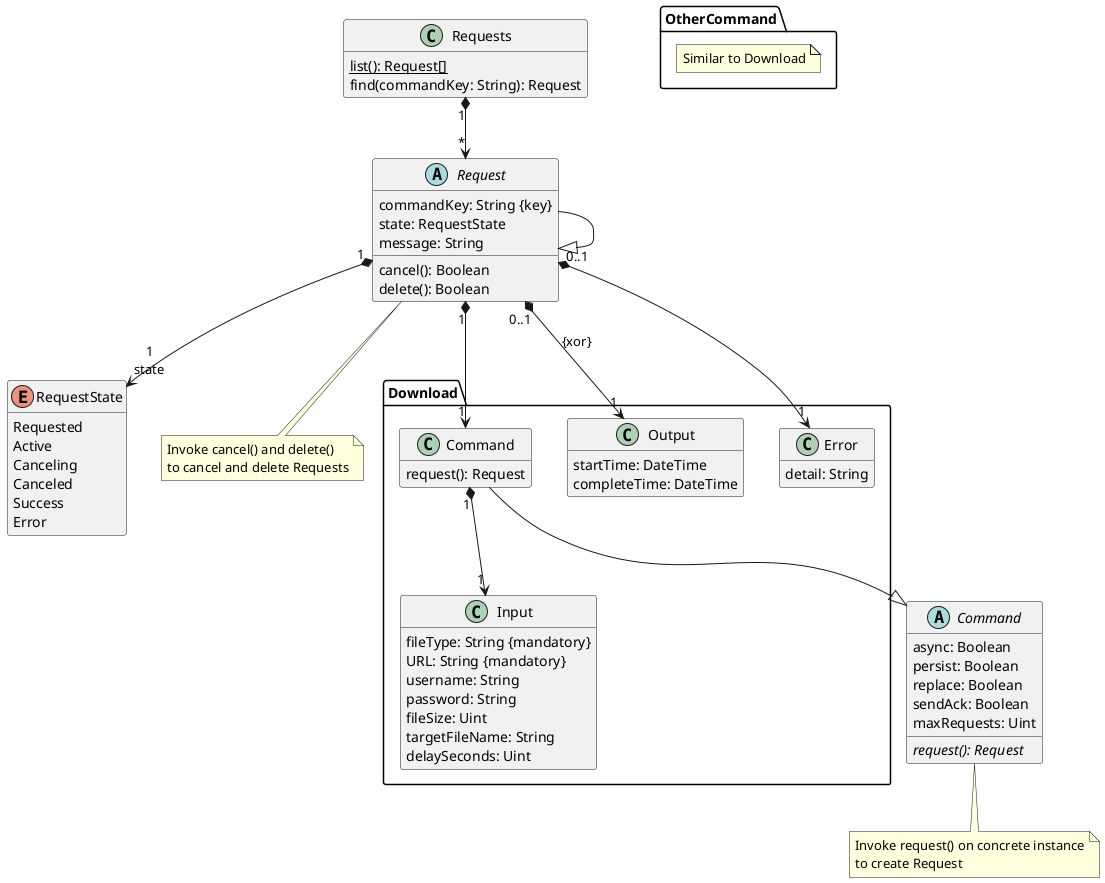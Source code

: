 @startuml

' UML for Command and Request objects

' aggregation: whole   o--  part (part poss shared; poss diff lifetimes)
' composition: whole   *--  part (part owned; same lifetimes)
' extension:   derived --|> base (or right to left)

' number of hyphens controls arrow length
' dots rather than hyphens create dotted arrows
' can also add < or > to agg/comp arrows to indicate navigability

' including the role in the cardinality is a local convention; PlantUML doesn't
' support association roles (and luckily doesn't parse cardinality)

' XXX in theory this is a better way to handle xor but it looks bad in the
'     diagram ; see http://www.uml-diagrams.org/constraint.html
' note "{xor}" as xor
' A .. xor
' xor .. B

' XXX could define more methods, e.g. static create() methods

abstract class Command {
  async: Boolean
  persist: Boolean
  replace: Boolean
  sendAck: Boolean
  maxRequests: Uint
  request(): Request {abstract}
}

note bottom
  Invoke request() on concrete instance
  to create Request
end note

enum RequestState {
  Requested
  Active
  Canceling
  Canceled
  Success
  Error
}

' XXX need to check re defining unique keys etc; PlantUML permits "{key}"
' XXX need to check re mentioning state and also having an association; if
'     don't mention it then if hiding enums then won't see it at all
abstract class Request {
  commandKey: String {key}
  state: RequestState
  message: String
  cancel(): Boolean
  delete(): Boolean
}

note bottom
  Invoke cancel() and delete()
  to cancel and delete Requests
end note

Request "1" *--> "1\nstate" RequestState

' XXX maybe not helpful to show these methods?
class Requests {
  list(): Request[] {static}
  find(commandKey: String): Request 
}

Requests "1" *--> "*" Request

namespace Download {

  class Command {
    request(): Request
  }
  Command --|> .Command

  class Input {
    fileType: String {mandatory}
    URL: String {mandatory}
    username: String
    password: String
    fileSize: Uint
    targetFileName: String
    delaySeconds: Uint
  }

  Command "1" *--> "1" Input

  Request --|> .Request
  Request "1" *--> "1" Command

  class Output {
    startTime: DateTime
    completeTime: DateTime
  }

  class Error {
    detail: String
  }

  Request "0..1" *--> "1" Output : {xor}
  Request "0..1" *--> "1" Error
}

namespace OtherCommand {
  note "Similar to Download" as N1
}

' XXX this is documented but doesn't work; need newer version?
'hide enum
'hide RequestState

hide empty fields
hide empty methods

@enduml
